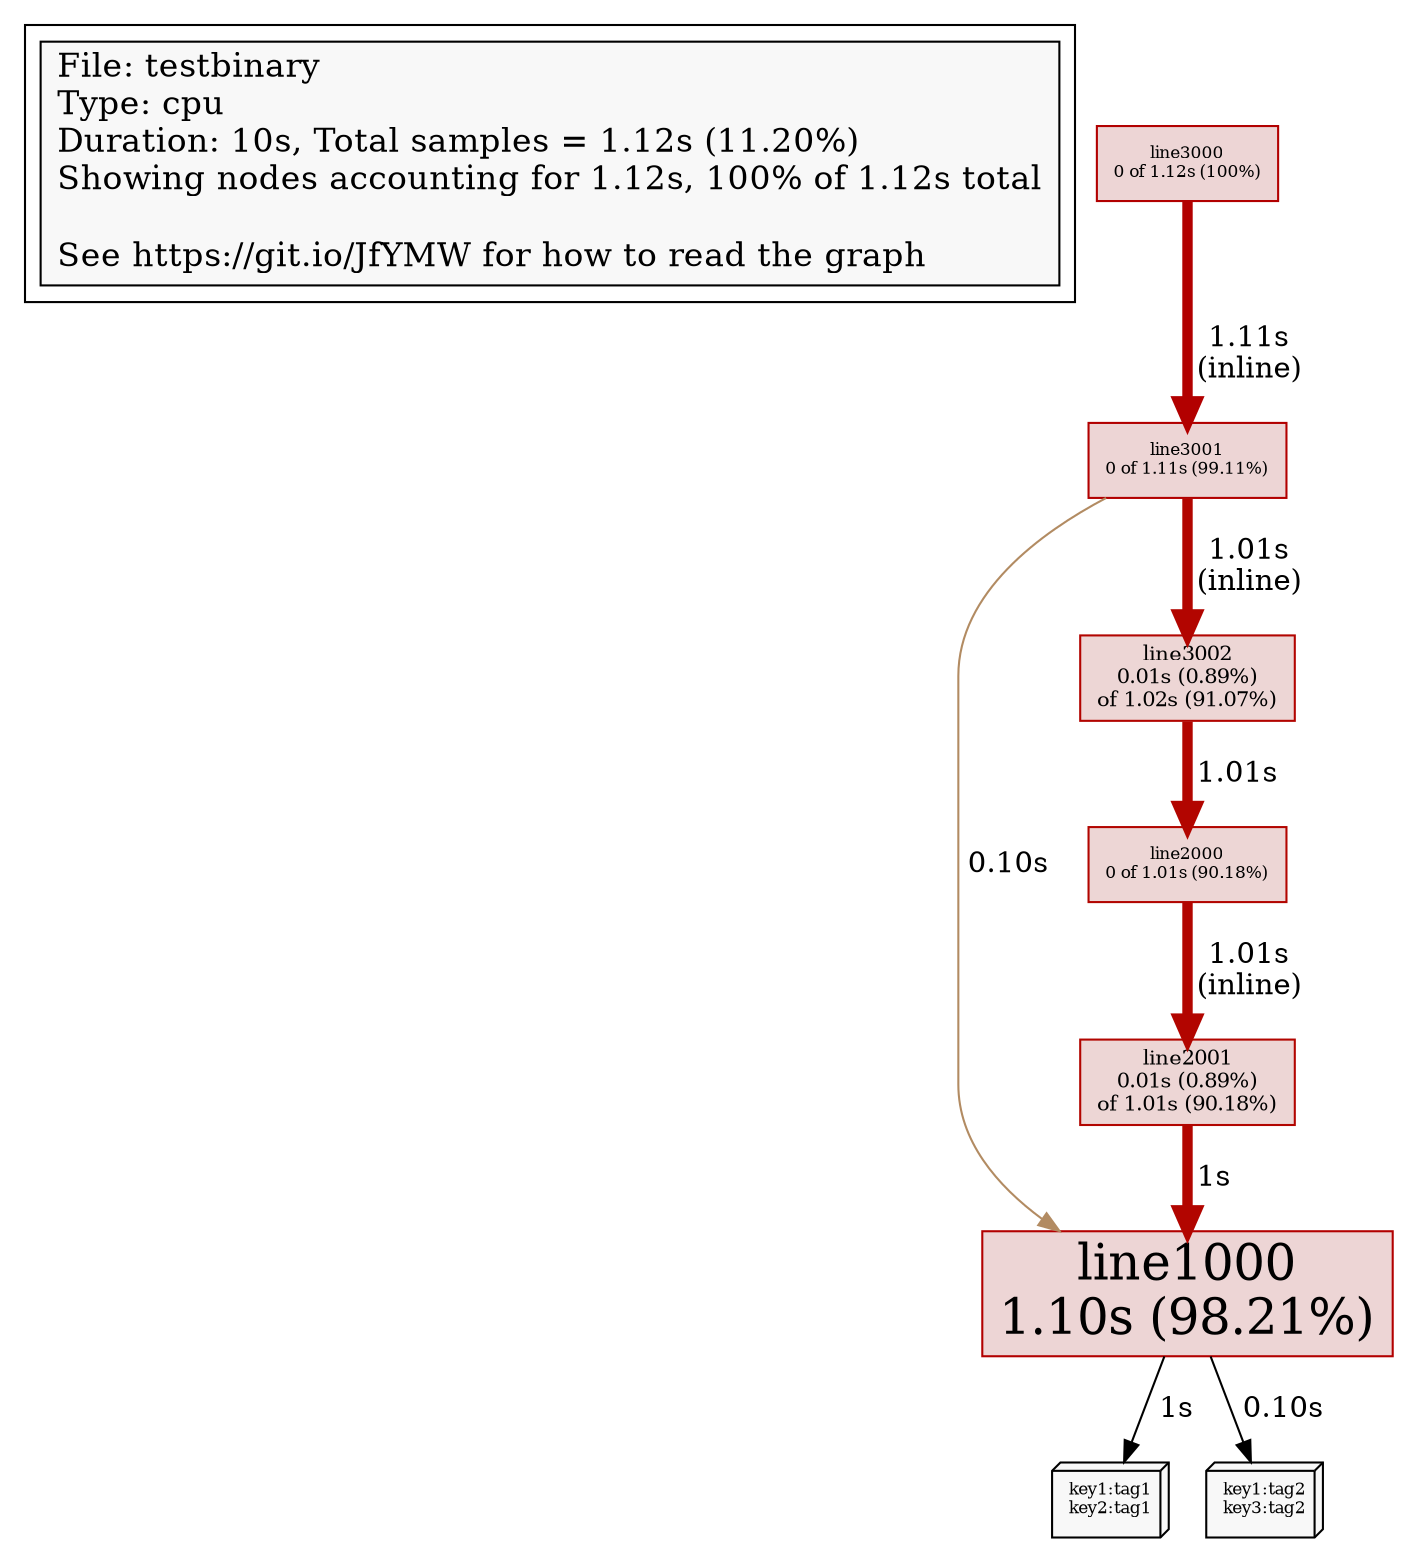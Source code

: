digraph "testbinary" {
node [style=filled fillcolor="#f8f8f8"]
subgraph cluster_L { "File: testbinary" [shape=box fontsize=16 label="File: testbinary\lType: cpu\lDuration: 10s, Total samples = 1.12s (11.20%)\lShowing nodes accounting for 1.12s, 100% of 1.12s total\l\lSee https://git.io/JfYMW for how to read the graph\l" tooltip="testbinary"] }
N1 [label="line1000\n1.10s (98.21%)" id="node1" fontsize=24 shape=box tooltip="line1000 (1.10s)" color="#b20000" fillcolor="#edd5d5"]
N1_0 [label = "key1:tag1\lkey2:tag1" id="N1_0" fontsize=8 shape=box3d tooltip="1s"]
N1 -> N1_0 [label=" 1s" weight=100 tooltip="1s" labeltooltip="1s"]
N1_1 [label = "key1:tag2\lkey3:tag2" id="N1_1" fontsize=8 shape=box3d tooltip="0.10s"]
N1 -> N1_1 [label=" 0.10s" weight=100 tooltip="0.10s" labeltooltip="0.10s"]
N2 [label="line3000\n0 of 1.12s (100%)" id="node2" fontsize=8 shape=box tooltip="line3000 (1.12s)" color="#b20000" fillcolor="#edd5d5"]
N3 [label="line3001\n0 of 1.11s (99.11%)" id="node3" fontsize=8 shape=box tooltip="line3001 (1.11s)" color="#b20000" fillcolor="#edd5d5"]
N4 [label="line3002\n0.01s (0.89%)\nof 1.02s (91.07%)" id="node4" fontsize=10 shape=box tooltip="line3002 (1.02s)" color="#b20400" fillcolor="#edd6d5"]
N5 [label="line2001\n0.01s (0.89%)\nof 1.01s (90.18%)" id="node5" fontsize=10 shape=box tooltip="line2001 (1.01s)" color="#b20500" fillcolor="#edd6d5"]
N6 [label="line2000\n0 of 1.01s (90.18%)" id="node6" fontsize=8 shape=box tooltip="line2000 (1.01s)" color="#b20500" fillcolor="#edd6d5"]
N2 -> N3 [label=" 1.11s\n (inline)" weight=100 penwidth=5 color="#b20000" tooltip="line3000 -> line3001 (1.11s)" labeltooltip="line3000 -> line3001 (1.11s)"]
N6 -> N5 [label=" 1.01s\n (inline)" weight=91 penwidth=5 color="#b20500" tooltip="line2000 -> line2001 (1.01s)" labeltooltip="line2000 -> line2001 (1.01s)"]
N3 -> N4 [label=" 1.01s\n (inline)" weight=91 penwidth=5 color="#b20500" tooltip="line3001 -> line3002 (1.01s)" labeltooltip="line3001 -> line3002 (1.01s)"]
N4 -> N6 [label=" 1.01s" weight=91 penwidth=5 color="#b20500" tooltip="line3002 -> line2000 (1.01s)" labeltooltip="line3002 -> line2000 (1.01s)"]
N5 -> N1 [label=" 1s" weight=90 penwidth=5 color="#b20500" tooltip="line2001 -> line1000 (1s)" labeltooltip="line2001 -> line1000 (1s)"]
N3 -> N1 [label=" 0.10s" weight=9 color="#b28b62" tooltip="line3001 -> line1000 (0.10s)" labeltooltip="line3001 -> line1000 (0.10s)"]
}
